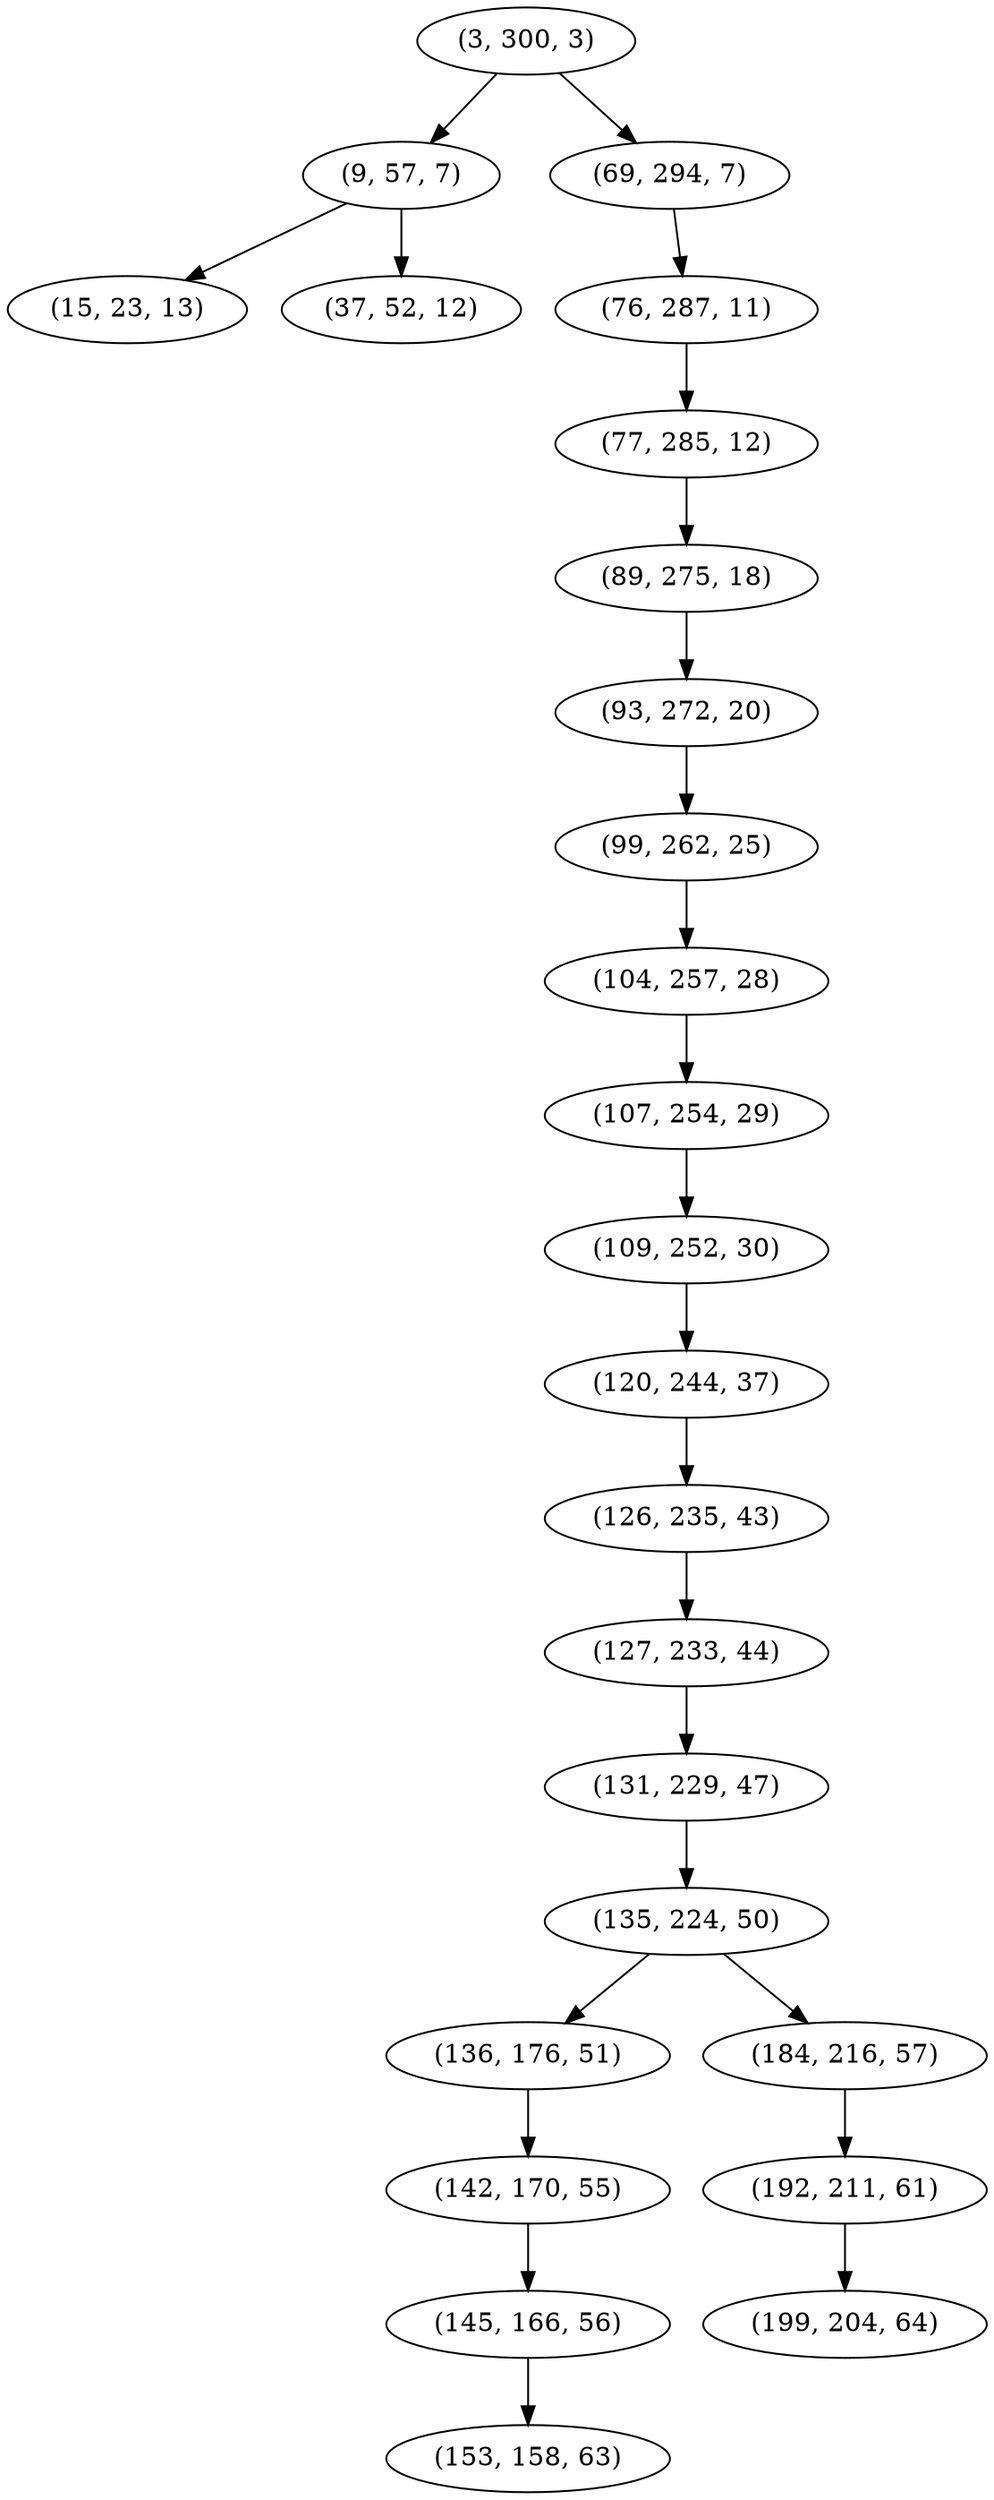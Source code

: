 digraph tree {
    "(3, 300, 3)";
    "(9, 57, 7)";
    "(15, 23, 13)";
    "(37, 52, 12)";
    "(69, 294, 7)";
    "(76, 287, 11)";
    "(77, 285, 12)";
    "(89, 275, 18)";
    "(93, 272, 20)";
    "(99, 262, 25)";
    "(104, 257, 28)";
    "(107, 254, 29)";
    "(109, 252, 30)";
    "(120, 244, 37)";
    "(126, 235, 43)";
    "(127, 233, 44)";
    "(131, 229, 47)";
    "(135, 224, 50)";
    "(136, 176, 51)";
    "(142, 170, 55)";
    "(145, 166, 56)";
    "(153, 158, 63)";
    "(184, 216, 57)";
    "(192, 211, 61)";
    "(199, 204, 64)";
    "(3, 300, 3)" -> "(9, 57, 7)";
    "(3, 300, 3)" -> "(69, 294, 7)";
    "(9, 57, 7)" -> "(15, 23, 13)";
    "(9, 57, 7)" -> "(37, 52, 12)";
    "(69, 294, 7)" -> "(76, 287, 11)";
    "(76, 287, 11)" -> "(77, 285, 12)";
    "(77, 285, 12)" -> "(89, 275, 18)";
    "(89, 275, 18)" -> "(93, 272, 20)";
    "(93, 272, 20)" -> "(99, 262, 25)";
    "(99, 262, 25)" -> "(104, 257, 28)";
    "(104, 257, 28)" -> "(107, 254, 29)";
    "(107, 254, 29)" -> "(109, 252, 30)";
    "(109, 252, 30)" -> "(120, 244, 37)";
    "(120, 244, 37)" -> "(126, 235, 43)";
    "(126, 235, 43)" -> "(127, 233, 44)";
    "(127, 233, 44)" -> "(131, 229, 47)";
    "(131, 229, 47)" -> "(135, 224, 50)";
    "(135, 224, 50)" -> "(136, 176, 51)";
    "(135, 224, 50)" -> "(184, 216, 57)";
    "(136, 176, 51)" -> "(142, 170, 55)";
    "(142, 170, 55)" -> "(145, 166, 56)";
    "(145, 166, 56)" -> "(153, 158, 63)";
    "(184, 216, 57)" -> "(192, 211, 61)";
    "(192, 211, 61)" -> "(199, 204, 64)";
}
